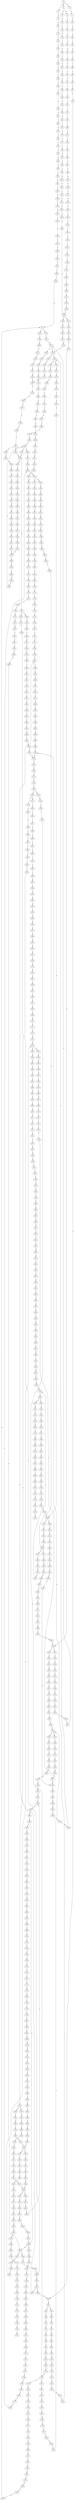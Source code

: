 strict digraph  {
	S0 -> S1 [ label = A ];
	S0 -> S2 [ label = C ];
	S0 -> S3 [ label = T ];
	S1 -> S4 [ label = G ];
	S2 -> S5 [ label = G ];
	S2 -> S6 [ label = A ];
	S3 -> S7 [ label = G ];
	S4 -> S8 [ label = G ];
	S5 -> S9 [ label = A ];
	S6 -> S10 [ label = A ];
	S7 -> S11 [ label = G ];
	S8 -> S12 [ label = G ];
	S9 -> S13 [ label = G ];
	S10 -> S14 [ label = C ];
	S11 -> S15 [ label = C ];
	S12 -> S16 [ label = T ];
	S13 -> S17 [ label = C ];
	S14 -> S18 [ label = C ];
	S15 -> S19 [ label = C ];
	S16 -> S20 [ label = G ];
	S17 -> S21 [ label = A ];
	S18 -> S22 [ label = C ];
	S19 -> S23 [ label = C ];
	S20 -> S24 [ label = T ];
	S21 -> S25 [ label = G ];
	S22 -> S26 [ label = G ];
	S23 -> S27 [ label = G ];
	S24 -> S28 [ label = T ];
	S25 -> S29 [ label = T ];
	S26 -> S30 [ label = T ];
	S27 -> S31 [ label = T ];
	S28 -> S32 [ label = C ];
	S29 -> S33 [ label = G ];
	S30 -> S34 [ label = A ];
	S31 -> S35 [ label = C ];
	S32 -> S36 [ label = C ];
	S33 -> S37 [ label = C ];
	S34 -> S38 [ label = C ];
	S35 -> S39 [ label = C ];
	S36 -> S40 [ label = A ];
	S37 -> S41 [ label = A ];
	S38 -> S42 [ label = A ];
	S39 -> S43 [ label = A ];
	S40 -> S44 [ label = G ];
	S41 -> S45 [ label = A ];
	S42 -> S46 [ label = G ];
	S43 -> S47 [ label = G ];
	S44 -> S48 [ label = C ];
	S45 -> S49 [ label = C ];
	S46 -> S50 [ label = C ];
	S47 -> S51 [ label = T ];
	S48 -> S52 [ label = A ];
	S49 -> S53 [ label = A ];
	S50 -> S54 [ label = A ];
	S51 -> S55 [ label = A ];
	S52 -> S56 [ label = G ];
	S53 -> S57 [ label = G ];
	S54 -> S58 [ label = G ];
	S55 -> S59 [ label = G ];
	S56 -> S60 [ label = A ];
	S57 -> S61 [ label = C ];
	S58 -> S62 [ label = G ];
	S59 -> S63 [ label = G ];
	S59 -> S64 [ label = C ];
	S60 -> S65 [ label = T ];
	S61 -> S66 [ label = T ];
	S62 -> S67 [ label = T ];
	S63 -> S68 [ label = G ];
	S64 -> S69 [ label = T ];
	S65 -> S70 [ label = A ];
	S66 -> S71 [ label = A ];
	S67 -> S72 [ label = G ];
	S68 -> S73 [ label = T ];
	S69 -> S74 [ label = C ];
	S70 -> S75 [ label = A ];
	S71 -> S76 [ label = C ];
	S72 -> S77 [ label = C ];
	S73 -> S78 [ label = C ];
	S74 -> S79 [ label = C ];
	S75 -> S80 [ label = A ];
	S76 -> S81 [ label = G ];
	S77 -> S82 [ label = A ];
	S78 -> S83 [ label = A ];
	S79 -> S84 [ label = A ];
	S80 -> S85 [ label = A ];
	S81 -> S86 [ label = A ];
	S82 -> S87 [ label = C ];
	S83 -> S88 [ label = C ];
	S84 -> S89 [ label = C ];
	S85 -> S90 [ label = A ];
	S86 -> S91 [ label = G ];
	S87 -> S92 [ label = G ];
	S88 -> S93 [ label = T ];
	S89 -> S94 [ label = C ];
	S90 -> S95 [ label = C ];
	S91 -> S96 [ label = A ];
	S92 -> S97 [ label = C ];
	S93 -> S98 [ label = C ];
	S94 -> S99 [ label = G ];
	S95 -> S100 [ label = T ];
	S96 -> S101 [ label = A ];
	S97 -> S102 [ label = G ];
	S98 -> S103 [ label = G ];
	S99 -> S104 [ label = G ];
	S100 -> S105 [ label = T ];
	S101 -> S106 [ label = C ];
	S102 -> S107 [ label = G ];
	S103 -> S108 [ label = C ];
	S104 -> S109 [ label = A ];
	S105 -> S110 [ label = T ];
	S106 -> S111 [ label = T ];
	S107 -> S112 [ label = T ];
	S108 -> S113 [ label = T ];
	S109 -> S114 [ label = C ];
	S110 -> S115 [ label = G ];
	S111 -> S116 [ label = G ];
	S112 -> S117 [ label = G ];
	S113 -> S118 [ label = T ];
	S114 -> S119 [ label = G ];
	S115 -> S120 [ label = C ];
	S116 -> S121 [ label = G ];
	S117 -> S122 [ label = C ];
	S118 -> S123 [ label = C ];
	S119 -> S124 [ label = C ];
	S119 -> S125 [ label = T ];
	S120 -> S126 [ label = C ];
	S121 -> S127 [ label = C ];
	S122 -> S128 [ label = C ];
	S123 -> S129 [ label = A ];
	S124 -> S130 [ label = C ];
	S125 -> S131 [ label = C ];
	S126 -> S132 [ label = G ];
	S127 -> S133 [ label = G ];
	S128 -> S134 [ label = G ];
	S129 -> S135 [ label = T ];
	S130 -> S136 [ label = C ];
	S131 -> S137 [ label = G ];
	S132 -> S138 [ label = T ];
	S133 -> S139 [ label = C ];
	S134 -> S140 [ label = C ];
	S135 -> S141 [ label = C ];
	S136 -> S142 [ label = A ];
	S137 -> S143 [ label = T ];
	S138 -> S144 [ label = A ];
	S139 -> S145 [ label = A ];
	S140 -> S146 [ label = C ];
	S140 -> S147 [ label = A ];
	S141 -> S148 [ label = C ];
	S142 -> S149 [ label = T ];
	S143 -> S150 [ label = G ];
	S144 -> S151 [ label = G ];
	S145 -> S152 [ label = G ];
	S146 -> S153 [ label = G ];
	S147 -> S154 [ label = A ];
	S148 -> S155 [ label = A ];
	S149 -> S156 [ label = C ];
	S150 -> S157 [ label = A ];
	S151 -> S158 [ label = C ];
	S152 -> S159 [ label = C ];
	S153 -> S160 [ label = G ];
	S154 -> S161 [ label = C ];
	S155 -> S162 [ label = G ];
	S156 -> S163 [ label = G ];
	S157 -> S164 [ label = C ];
	S158 -> S165 [ label = C ];
	S159 -> S166 [ label = G ];
	S160 -> S167 [ label = T ];
	S161 -> S168 [ label = C ];
	S162 -> S169 [ label = A ];
	S163 -> S170 [ label = T ];
	S164 -> S171 [ label = C ];
	S165 -> S172 [ label = G ];
	S166 -> S173 [ label = G ];
	S167 -> S174 [ label = G ];
	S168 -> S175 [ label = A ];
	S169 -> S176 [ label = A ];
	S170 -> S177 [ label = C ];
	S171 -> S178 [ label = G ];
	S172 -> S179 [ label = G ];
	S172 -> S180 [ label = C ];
	S173 -> S181 [ label = G ];
	S174 -> S182 [ label = G ];
	S175 -> S183 [ label = G ];
	S176 -> S184 [ label = C ];
	S177 -> S185 [ label = C ];
	S178 -> S186 [ label = G ];
	S179 -> S187 [ label = T ];
	S180 -> S188 [ label = T ];
	S181 -> S189 [ label = T ];
	S182 -> S190 [ label = T ];
	S182 -> S191 [ label = A ];
	S183 -> S192 [ label = A ];
	S183 -> S193 [ label = T ];
	S184 -> S194 [ label = C ];
	S185 -> S195 [ label = T ];
	S186 -> S196 [ label = T ];
	S187 -> S197 [ label = G ];
	S188 -> S198 [ label = G ];
	S189 -> S199 [ label = G ];
	S190 -> S200 [ label = G ];
	S190 -> S201 [ label = T ];
	S191 -> S202 [ label = A ];
	S192 -> S203 [ label = A ];
	S193 -> S204 [ label = C ];
	S194 -> S205 [ label = A ];
	S194 -> S206 [ label = G ];
	S195 -> S207 [ label = C ];
	S196 -> S208 [ label = C ];
	S197 -> S209 [ label = A ];
	S197 -> S182 [ label = G ];
	S198 -> S210 [ label = G ];
	S199 -> S211 [ label = C ];
	S200 -> S212 [ label = G ];
	S201 -> S213 [ label = A ];
	S202 -> S214 [ label = G ];
	S203 -> S215 [ label = C ];
	S204 -> S216 [ label = G ];
	S205 -> S217 [ label = G ];
	S205 -> S218 [ label = C ];
	S206 -> S219 [ label = G ];
	S207 -> S220 [ label = T ];
	S208 -> S221 [ label = G ];
	S209 -> S222 [ label = C ];
	S210 -> S223 [ label = A ];
	S211 -> S224 [ label = C ];
	S212 -> S225 [ label = A ];
	S213 -> S226 [ label = G ];
	S214 -> S227 [ label = A ];
	S215 -> S228 [ label = A ];
	S216 -> S229 [ label = C ];
	S217 -> S230 [ label = A ];
	S218 -> S231 [ label = C ];
	S219 -> S232 [ label = A ];
	S220 -> S233 [ label = T ];
	S220 -> S234 [ label = G ];
	S221 -> S235 [ label = C ];
	S222 -> S236 [ label = G ];
	S223 -> S237 [ label = A ];
	S224 -> S238 [ label = G ];
	S225 -> S239 [ label = A ];
	S226 -> S240 [ label = A ];
	S227 -> S241 [ label = A ];
	S228 -> S242 [ label = G ];
	S229 -> S243 [ label = G ];
	S230 -> S244 [ label = C ];
	S231 -> S245 [ label = A ];
	S232 -> S246 [ label = C ];
	S233 -> S247 [ label = C ];
	S234 -> S248 [ label = T ];
	S235 -> S249 [ label = G ];
	S236 -> S250 [ label = T ];
	S237 -> S251 [ label = G ];
	S238 -> S140 [ label = C ];
	S239 -> S252 [ label = C ];
	S240 -> S253 [ label = A ];
	S241 -> S254 [ label = C ];
	S242 -> S255 [ label = C ];
	S243 -> S256 [ label = C ];
	S244 -> S257 [ label = T ];
	S245 -> S258 [ label = C ];
	S246 -> S119 [ label = G ];
	S247 -> S259 [ label = T ];
	S248 -> S260 [ label = C ];
	S249 -> S261 [ label = T ];
	S250 -> S262 [ label = G ];
	S251 -> S263 [ label = A ];
	S252 -> S264 [ label = C ];
	S253 -> S265 [ label = G ];
	S254 -> S266 [ label = G ];
	S255 -> S267 [ label = C ];
	S256 -> S268 [ label = A ];
	S257 -> S269 [ label = C ];
	S258 -> S270 [ label = C ];
	S259 -> S271 [ label = C ];
	S260 -> S272 [ label = G ];
	S261 -> S273 [ label = A ];
	S262 -> S274 [ label = G ];
	S263 -> S241 [ label = A ];
	S264 -> S275 [ label = T ];
	S265 -> S276 [ label = G ];
	S266 -> S277 [ label = G ];
	S267 -> S278 [ label = G ];
	S268 -> S279 [ label = G ];
	S269 -> S280 [ label = C ];
	S270 -> S281 [ label = C ];
	S271 -> S282 [ label = G ];
	S272 -> S283 [ label = T ];
	S273 -> S284 [ label = G ];
	S274 -> S285 [ label = G ];
	S275 -> S286 [ label = C ];
	S276 -> S287 [ label = G ];
	S277 -> S288 [ label = C ];
	S278 -> S289 [ label = T ];
	S279 -> S290 [ label = C ];
	S280 -> S291 [ label = C ];
	S281 -> S292 [ label = C ];
	S282 -> S293 [ label = G ];
	S283 -> S294 [ label = G ];
	S284 -> S295 [ label = C ];
	S285 -> S296 [ label = T ];
	S286 -> S297 [ label = G ];
	S287 -> S298 [ label = G ];
	S288 -> S299 [ label = A ];
	S289 -> S300 [ label = C ];
	S290 -> S301 [ label = C ];
	S291 -> S302 [ label = A ];
	S292 -> S303 [ label = T ];
	S293 -> S304 [ label = A ];
	S294 -> S305 [ label = G ];
	S295 -> S306 [ label = C ];
	S296 -> S307 [ label = A ];
	S297 -> S308 [ label = G ];
	S298 -> S309 [ label = T ];
	S298 -> S310 [ label = G ];
	S299 -> S311 [ label = C ];
	S300 -> S312 [ label = C ];
	S301 -> S313 [ label = G ];
	S302 -> S314 [ label = T ];
	S303 -> S315 [ label = T ];
	S304 -> S316 [ label = G ];
	S305 -> S317 [ label = T ];
	S306 -> S172 [ label = G ];
	S307 -> S318 [ label = C ];
	S308 -> S319 [ label = C ];
	S309 -> S320 [ label = C ];
	S310 -> S321 [ label = T ];
	S311 -> S322 [ label = C ];
	S311 -> S323 [ label = T ];
	S312 -> S324 [ label = T ];
	S313 -> S325 [ label = G ];
	S314 -> S326 [ label = C ];
	S315 -> S327 [ label = C ];
	S316 -> S328 [ label = A ];
	S317 -> S329 [ label = A ];
	S318 -> S330 [ label = T ];
	S319 -> S331 [ label = A ];
	S320 -> S332 [ label = T ];
	S321 -> S333 [ label = C ];
	S322 -> S334 [ label = G ];
	S323 -> S335 [ label = G ];
	S324 -> S336 [ label = C ];
	S325 -> S337 [ label = T ];
	S326 -> S338 [ label = T ];
	S327 -> S339 [ label = C ];
	S327 -> S340 [ label = G ];
	S328 -> S341 [ label = G ];
	S329 -> S342 [ label = C ];
	S330 -> S343 [ label = A ];
	S331 -> S344 [ label = C ];
	S332 -> S345 [ label = C ];
	S333 -> S346 [ label = C ];
	S334 -> S347 [ label = A ];
	S334 -> S348 [ label = G ];
	S335 -> S349 [ label = G ];
	S336 -> S220 [ label = T ];
	S337 -> S197 [ label = G ];
	S338 -> S350 [ label = G ];
	S339 -> S351 [ label = T ];
	S340 -> S352 [ label = A ];
	S341 -> S353 [ label = G ];
	S342 -> S354 [ label = C ];
	S343 -> S355 [ label = T ];
	S344 -> S356 [ label = G ];
	S344 -> S357 [ label = C ];
	S345 -> S358 [ label = T ];
	S346 -> S359 [ label = G ];
	S347 -> S360 [ label = G ];
	S347 -> S361 [ label = A ];
	S348 -> S362 [ label = G ];
	S349 -> S363 [ label = G ];
	S350 -> S364 [ label = C ];
	S351 -> S365 [ label = G ];
	S352 -> S366 [ label = T ];
	S353 -> S367 [ label = T ];
	S354 -> S368 [ label = G ];
	S355 -> S369 [ label = T ];
	S356 -> S370 [ label = C ];
	S357 -> S334 [ label = G ];
	S358 -> S371 [ label = C ];
	S359 -> S372 [ label = C ];
	S359 -> S373 [ label = T ];
	S360 -> S374 [ label = T ];
	S361 -> S375 [ label = T ];
	S362 -> S376 [ label = A ];
	S363 -> S377 [ label = A ];
	S364 -> S378 [ label = C ];
	S365 -> S379 [ label = T ];
	S366 -> S380 [ label = C ];
	S367 -> S381 [ label = C ];
	S368 -> S382 [ label = G ];
	S369 -> S383 [ label = G ];
	S370 -> S384 [ label = G ];
	S371 -> S385 [ label = G ];
	S372 -> S386 [ label = C ];
	S373 -> S387 [ label = C ];
	S374 -> S388 [ label = C ];
	S375 -> S389 [ label = G ];
	S376 -> S390 [ label = A ];
	S377 -> S391 [ label = A ];
	S378 -> S392 [ label = A ];
	S379 -> S393 [ label = C ];
	S380 -> S394 [ label = G ];
	S381 -> S395 [ label = C ];
	S382 -> S396 [ label = T ];
	S383 -> S397 [ label = G ];
	S384 -> S398 [ label = C ];
	S385 -> S399 [ label = T ];
	S386 -> S400 [ label = G ];
	S387 -> S401 [ label = G ];
	S388 -> S402 [ label = C ];
	S389 -> S403 [ label = T ];
	S390 -> S404 [ label = T ];
	S391 -> S405 [ label = C ];
	S392 -> S406 [ label = G ];
	S393 -> S407 [ label = C ];
	S394 -> S408 [ label = T ];
	S395 -> S409 [ label = C ];
	S396 -> S410 [ label = G ];
	S397 -> S411 [ label = A ];
	S398 -> S412 [ label = G ];
	S399 -> S413 [ label = G ];
	S400 -> S414 [ label = G ];
	S401 -> S415 [ label = G ];
	S402 -> S416 [ label = A ];
	S403 -> S417 [ label = A ];
	S404 -> S418 [ label = T ];
	S405 -> S419 [ label = T ];
	S406 -> S420 [ label = T ];
	S407 -> S421 [ label = T ];
	S408 -> S422 [ label = T ];
	S409 -> S423 [ label = A ];
	S409 -> S424 [ label = G ];
	S410 -> S425 [ label = G ];
	S411 -> S426 [ label = A ];
	S412 -> S427 [ label = C ];
	S412 -> S428 [ label = G ];
	S413 -> S429 [ label = G ];
	S414 -> S430 [ label = A ];
	S415 -> S431 [ label = A ];
	S416 -> S432 [ label = G ];
	S417 -> S433 [ label = G ];
	S418 -> S434 [ label = G ];
	S419 -> S435 [ label = G ];
	S420 -> S436 [ label = C ];
	S421 -> S437 [ label = A ];
	S421 -> S438 [ label = T ];
	S422 -> S439 [ label = T ];
	S423 -> S440 [ label = G ];
	S424 -> S441 [ label = G ];
	S424 -> S442 [ label = A ];
	S425 -> S190 [ label = T ];
	S426 -> S443 [ label = C ];
	S427 -> S444 [ label = G ];
	S428 -> S445 [ label = C ];
	S429 -> S446 [ label = T ];
	S430 -> S447 [ label = A ];
	S431 -> S448 [ label = A ];
	S432 -> S449 [ label = T ];
	S432 -> S450 [ label = C ];
	S433 -> S451 [ label = T ];
	S434 -> S452 [ label = A ];
	S435 -> S453 [ label = G ];
	S436 -> S454 [ label = G ];
	S437 -> S455 [ label = C ];
	S438 -> S456 [ label = G ];
	S439 -> S457 [ label = G ];
	S440 -> S458 [ label = A ];
	S441 -> S459 [ label = A ];
	S442 -> S460 [ label = G ];
	S442 -> S461 [ label = A ];
	S443 -> S462 [ label = G ];
	S444 -> S463 [ label = T ];
	S445 -> S464 [ label = T ];
	S446 -> S329 [ label = A ];
	S447 -> S465 [ label = C ];
	S448 -> S466 [ label = C ];
	S449 -> S55 [ label = A ];
	S450 -> S467 [ label = T ];
	S451 -> S468 [ label = T ];
	S452 -> S469 [ label = A ];
	S453 -> S470 [ label = A ];
	S454 -> S471 [ label = T ];
	S455 -> S472 [ label = T ];
	S456 -> S473 [ label = T ];
	S457 -> S474 [ label = T ];
	S458 -> S475 [ label = G ];
	S459 -> S476 [ label = G ];
	S460 -> S477 [ label = T ];
	S461 -> S478 [ label = G ];
	S462 -> S479 [ label = G ];
	S463 -> S480 [ label = C ];
	S464 -> S481 [ label = G ];
	S465 -> S482 [ label = T ];
	S466 -> S483 [ label = A ];
	S466 -> S484 [ label = T ];
	S467 -> S485 [ label = T ];
	S468 -> S486 [ label = T ];
	S469 -> S487 [ label = C ];
	S470 -> S488 [ label = C ];
	S471 -> S489 [ label = A ];
	S472 -> S490 [ label = A ];
	S473 -> S491 [ label = A ];
	S474 -> S492 [ label = A ];
	S475 -> S493 [ label = C ];
	S476 -> S494 [ label = G ];
	S477 -> S495 [ label = C ];
	S478 -> S496 [ label = T ];
	S479 -> S497 [ label = T ];
	S480 -> S498 [ label = G ];
	S481 -> S499 [ label = G ];
	S482 -> S500 [ label = G ];
	S483 -> S501 [ label = G ];
	S484 -> S502 [ label = A ];
	S485 -> S503 [ label = C ];
	S486 -> S504 [ label = C ];
	S487 -> S505 [ label = C ];
	S488 -> S506 [ label = C ];
	S489 -> S507 [ label = A ];
	S490 -> S508 [ label = C ];
	S491 -> S509 [ label = G ];
	S492 -> S510 [ label = G ];
	S493 -> S511 [ label = C ];
	S494 -> S512 [ label = C ];
	S495 -> S402 [ label = C ];
	S496 -> S513 [ label = C ];
	S497 -> S514 [ label = A ];
	S498 -> S515 [ label = A ];
	S499 -> S516 [ label = A ];
	S500 -> S517 [ label = C ];
	S501 -> S518 [ label = G ];
	S502 -> S519 [ label = C ];
	S503 -> S520 [ label = A ];
	S504 -> S521 [ label = A ];
	S505 -> S522 [ label = C ];
	S506 -> S523 [ label = C ];
	S507 -> S524 [ label = G ];
	S508 -> S525 [ label = C ];
	S509 -> S526 [ label = G ];
	S510 -> S527 [ label = G ];
	S511 -> S528 [ label = A ];
	S512 -> S529 [ label = G ];
	S513 -> S530 [ label = G ];
	S514 -> S531 [ label = C ];
	S515 -> S532 [ label = C ];
	S516 -> S533 [ label = A ];
	S517 -> S534 [ label = A ];
	S518 -> S535 [ label = A ];
	S519 -> S536 [ label = A ];
	S520 -> S537 [ label = C ];
	S521 -> S538 [ label = C ];
	S522 -> S539 [ label = G ];
	S523 -> S540 [ label = G ];
	S524 -> S541 [ label = A ];
	S525 -> S542 [ label = A ];
	S526 -> S543 [ label = A ];
	S527 -> S543 [ label = A ];
	S528 -> S544 [ label = C ];
	S529 -> S545 [ label = T ];
	S530 -> S546 [ label = C ];
	S530 -> S547 [ label = A ];
	S531 -> S548 [ label = G ];
	S532 -> S549 [ label = G ];
	S533 -> S550 [ label = T ];
	S534 -> S551 [ label = A ];
	S535 -> S552 [ label = A ];
	S536 -> S553 [ label = A ];
	S537 -> S554 [ label = G ];
	S538 -> S555 [ label = T ];
	S539 -> S556 [ label = T ];
	S540 -> S557 [ label = T ];
	S541 -> S558 [ label = C ];
	S542 -> S559 [ label = G ];
	S543 -> S560 [ label = G ];
	S543 -> S561 [ label = A ];
	S544 -> S562 [ label = G ];
	S545 -> S563 [ label = G ];
	S546 -> S564 [ label = G ];
	S547 -> S565 [ label = G ];
	S548 -> S566 [ label = A ];
	S549 -> S567 [ label = C ];
	S550 -> S568 [ label = G ];
	S551 -> S569 [ label = C ];
	S552 -> S570 [ label = T ];
	S553 -> S571 [ label = C ];
	S554 -> S572 [ label = C ];
	S555 -> S573 [ label = C ];
	S556 -> S574 [ label = C ];
	S557 -> S575 [ label = C ];
	S558 -> S576 [ label = G ];
	S559 -> S577 [ label = G ];
	S560 -> S578 [ label = A ];
	S561 -> S579 [ label = A ];
	S562 -> S580 [ label = G ];
	S563 -> S581 [ label = G ];
	S564 -> S582 [ label = G ];
	S565 -> S583 [ label = G ];
	S566 -> S584 [ label = A ];
	S567 -> S585 [ label = G ];
	S568 -> S586 [ label = G ];
	S569 -> S587 [ label = C ];
	S570 -> S588 [ label = A ];
	S571 -> S589 [ label = G ];
	S572 -> S590 [ label = C ];
	S573 -> S591 [ label = C ];
	S574 -> S592 [ label = T ];
	S575 -> S592 [ label = T ];
	S576 -> S593 [ label = G ];
	S577 -> S594 [ label = A ];
	S578 -> S595 [ label = G ];
	S579 -> S596 [ label = G ];
	S580 -> S597 [ label = T ];
	S581 -> S598 [ label = T ];
	S582 -> S599 [ label = C ];
	S583 -> S600 [ label = T ];
	S584 -> S601 [ label = G ];
	S585 -> S602 [ label = C ];
	S586 -> S603 [ label = G ];
	S587 -> S604 [ label = A ];
	S588 -> S605 [ label = G ];
	S589 -> S606 [ label = A ];
	S590 -> S607 [ label = C ];
	S591 -> S608 [ label = T ];
	S592 -> S609 [ label = C ];
	S593 -> S610 [ label = C ];
	S594 -> S611 [ label = G ];
	S595 -> S612 [ label = G ];
	S596 -> S613 [ label = G ];
	S597 -> S614 [ label = T ];
	S598 -> S615 [ label = A ];
	S599 -> S616 [ label = T ];
	S600 -> S617 [ label = A ];
	S601 -> S618 [ label = A ];
	S602 -> S619 [ label = C ];
	S603 -> S620 [ label = G ];
	S604 -> S183 [ label = G ];
	S605 -> S621 [ label = T ];
	S606 -> S622 [ label = A ];
	S607 -> S623 [ label = T ];
	S608 -> S624 [ label = T ];
	S609 -> S625 [ label = G ];
	S610 -> S626 [ label = T ];
	S611 -> S627 [ label = A ];
	S612 -> S367 [ label = T ];
	S613 -> S628 [ label = T ];
	S614 -> S629 [ label = A ];
	S615 -> S630 [ label = T ];
	S616 -> S631 [ label = A ];
	S617 -> S632 [ label = T ];
	S618 -> S633 [ label = A ];
	S619 -> S634 [ label = T ];
	S620 -> S635 [ label = T ];
	S621 -> S636 [ label = C ];
	S622 -> S637 [ label = A ];
	S623 -> S638 [ label = T ];
	S624 -> S639 [ label = T ];
	S625 -> S640 [ label = G ];
	S626 -> S641 [ label = C ];
	S627 -> S642 [ label = G ];
	S628 -> S643 [ label = C ];
	S629 -> S644 [ label = C ];
	S630 -> S645 [ label = G ];
	S631 -> S646 [ label = T ];
	S632 -> S647 [ label = A ];
	S633 -> S648 [ label = G ];
	S634 -> S649 [ label = C ];
	S635 -> S650 [ label = C ];
	S636 -> S651 [ label = T ];
	S637 -> S652 [ label = A ];
	S638 -> S653 [ label = C ];
	S639 -> S654 [ label = C ];
	S640 -> S655 [ label = C ];
	S641 -> S656 [ label = T ];
	S642 -> S657 [ label = T ];
	S643 -> S658 [ label = C ];
	S644 -> S659 [ label = T ];
	S645 -> S660 [ label = A ];
	S646 -> S661 [ label = A ];
	S647 -> S662 [ label = A ];
	S648 -> S663 [ label = T ];
	S649 -> S664 [ label = G ];
	S650 -> S665 [ label = C ];
	S651 -> S666 [ label = C ];
	S652 -> S667 [ label = C ];
	S653 -> S668 [ label = A ];
	S654 -> S669 [ label = A ];
	S655 -> S670 [ label = A ];
	S656 -> S671 [ label = C ];
	S657 -> S672 [ label = C ];
	S658 -> S673 [ label = C ];
	S659 -> S674 [ label = G ];
	S660 -> S675 [ label = G ];
	S661 -> S676 [ label = G ];
	S662 -> S677 [ label = G ];
	S663 -> S678 [ label = G ];
	S664 -> S679 [ label = G ];
	S665 -> S359 [ label = G ];
	S666 -> S680 [ label = T ];
	S667 -> S681 [ label = A ];
	S668 -> S682 [ label = T ];
	S669 -> S683 [ label = T ];
	S670 -> S344 [ label = C ];
	S671 -> S684 [ label = G ];
	S672 -> S685 [ label = A ];
	S673 -> S424 [ label = G ];
	S674 -> S686 [ label = C ];
	S675 -> S687 [ label = C ];
	S676 -> S688 [ label = T ];
	S677 -> S689 [ label = T ];
	S678 -> S690 [ label = T ];
	S679 -> S691 [ label = G ];
	S680 -> S692 [ label = C ];
	S681 -> S693 [ label = G ];
	S682 -> S694 [ label = C ];
	S683 -> S695 [ label = C ];
	S684 -> S696 [ label = A ];
	S685 -> S697 [ label = G ];
	S686 -> S698 [ label = A ];
	S687 -> S699 [ label = G ];
	S688 -> S700 [ label = A ];
	S689 -> S701 [ label = C ];
	S690 -> S702 [ label = C ];
	S691 -> S703 [ label = C ];
	S692 -> S704 [ label = T ];
	S693 -> S705 [ label = A ];
	S694 -> S148 [ label = C ];
	S695 -> S706 [ label = C ];
	S696 -> S707 [ label = A ];
	S697 -> S708 [ label = G ];
	S698 -> S709 [ label = G ];
	S699 -> S710 [ label = G ];
	S700 -> S711 [ label = G ];
	S701 -> S712 [ label = G ];
	S702 -> S713 [ label = C ];
	S703 -> S714 [ label = T ];
	S704 -> S715 [ label = G ];
	S705 -> S716 [ label = A ];
	S706 -> S155 [ label = A ];
	S707 -> S717 [ label = G ];
	S708 -> S718 [ label = A ];
	S709 -> S719 [ label = A ];
	S710 -> S720 [ label = T ];
	S711 -> S721 [ label = C ];
	S712 -> S722 [ label = T ];
	S713 -> S723 [ label = T ];
	S714 -> S724 [ label = C ];
	S715 -> S725 [ label = A ];
	S716 -> S726 [ label = G ];
	S717 -> S727 [ label = T ];
	S718 -> S728 [ label = C ];
	S719 -> S729 [ label = C ];
	S720 -> S730 [ label = C ];
	S721 -> S731 [ label = C ];
	S722 -> S732 [ label = G ];
	S723 -> S733 [ label = G ];
	S724 -> S734 [ label = A ];
	S725 -> S735 [ label = G ];
	S726 -> S736 [ label = G ];
	S727 -> S737 [ label = C ];
	S728 -> S738 [ label = C ];
	S729 -> S739 [ label = G ];
	S730 -> S740 [ label = G ];
	S731 -> S741 [ label = G ];
	S732 -> S742 [ label = G ];
	S733 -> S743 [ label = G ];
	S734 -> S744 [ label = C ];
	S735 -> S745 [ label = T ];
	S736 -> S746 [ label = G ];
	S737 -> S530 [ label = G ];
	S738 -> S747 [ label = A ];
	S739 -> S748 [ label = G ];
	S740 -> S749 [ label = C ];
	S741 -> S750 [ label = A ];
	S742 -> S317 [ label = T ];
	S743 -> S751 [ label = C ];
	S744 -> S752 [ label = G ];
	S745 -> S753 [ label = A ];
	S746 -> S298 [ label = G ];
	S747 -> S754 [ label = G ];
	S748 -> S755 [ label = A ];
	S749 -> S756 [ label = A ];
	S750 -> S757 [ label = A ];
	S751 -> S758 [ label = C ];
	S752 -> S759 [ label = T ];
	S754 -> S760 [ label = T ];
	S755 -> S761 [ label = C ];
	S756 -> S762 [ label = C ];
	S757 -> S763 [ label = A ];
	S758 -> S764 [ label = T ];
	S759 -> S765 [ label = C ];
	S760 -> S766 [ label = C ];
	S761 -> S767 [ label = A ];
	S762 -> S768 [ label = G ];
	S763 -> S769 [ label = C ];
	S764 -> S770 [ label = G ];
	S765 -> S771 [ label = C ];
	S766 -> S772 [ label = T ];
	S767 -> S773 [ label = C ];
	S768 -> S774 [ label = C ];
	S769 -> S775 [ label = C ];
	S770 -> S776 [ label = G ];
	S771 -> S777 [ label = A ];
	S772 -> S778 [ label = C ];
	S773 -> S779 [ label = A ];
	S774 -> S780 [ label = G ];
	S775 -> S781 [ label = C ];
	S776 -> S782 [ label = G ];
	S777 -> S783 [ label = G ];
	S778 -> S784 [ label = T ];
	S779 -> S785 [ label = C ];
	S780 -> S398 [ label = C ];
	S781 -> S786 [ label = C ];
	S782 -> S787 [ label = T ];
	S783 -> S788 [ label = C ];
	S784 -> S789 [ label = G ];
	S785 -> S790 [ label = C ];
	S786 -> S791 [ label = G ];
	S787 -> S792 [ label = C ];
	S788 -> S467 [ label = T ];
	S789 -> S793 [ label = T ];
	S790 -> S794 [ label = T ];
	S791 -> S795 [ label = A ];
	S792 -> S796 [ label = C ];
	S793 -> S797 [ label = A ];
	S794 -> S798 [ label = C ];
	S795 -> S799 [ label = C ];
	S796 -> S800 [ label = C ];
	S798 -> S801 [ label = T ];
	S799 -> S802 [ label = T ];
	S800 -> S803 [ label = G ];
	S801 -> S804 [ label = A ];
	S802 -> S805 [ label = A ];
	S803 -> S442 [ label = A ];
	S804 -> S806 [ label = G ];
	S805 -> S807 [ label = G ];
	S806 -> S808 [ label = A ];
	S807 -> S809 [ label = A ];
	S808 -> S810 [ label = A ];
	S809 -> S811 [ label = A ];
	S810 -> S812 [ label = C ];
	S811 -> S813 [ label = T ];
	S812 -> S814 [ label = G ];
	S813 -> S815 [ label = C ];
	S814 -> S816 [ label = A ];
	S815 -> S817 [ label = G ];
	S816 -> S818 [ label = G ];
	S817 -> S819 [ label = G ];
	S818 -> S820 [ label = G ];
	S819 -> S821 [ label = G ];
	S820 -> S822 [ label = T ];
	S821 -> S823 [ label = T ];
	S822 -> S824 [ label = G ];
	S823 -> S825 [ label = A ];
	S824 -> S826 [ label = T ];
	S825 -> S827 [ label = T ];
	S826 -> S828 [ label = C ];
	S827 -> S829 [ label = C ];
	S828 -> S830 [ label = C ];
	S829 -> S831 [ label = C ];
	S830 -> S832 [ label = C ];
	S831 -> S833 [ label = C ];
	S832 -> S834 [ label = T ];
	S833 -> S835 [ label = G ];
	S834 -> S836 [ label = G ];
	S835 -> S837 [ label = A ];
	S836 -> S838 [ label = T ];
	S837 -> S839 [ label = A ];
	S838 -> S840 [ label = C ];
	S839 -> S841 [ label = A ];
	S840 -> S842 [ label = C ];
	S841 -> S843 [ label = G ];
	S842 -> S421 [ label = T ];
	S843 -> S844 [ label = T ];
	S844 -> S845 [ label = G ];
	S845 -> S846 [ label = T ];
	S846 -> S847 [ label = C ];
	S847 -> S848 [ label = G ];
	S848 -> S849 [ label = T ];
	S849 -> S850 [ label = C ];
	S850 -> S851 [ label = G ];
	S851 -> S852 [ label = G ];
	S852 -> S853 [ label = A ];
	S853 -> S448 [ label = A ];
}
